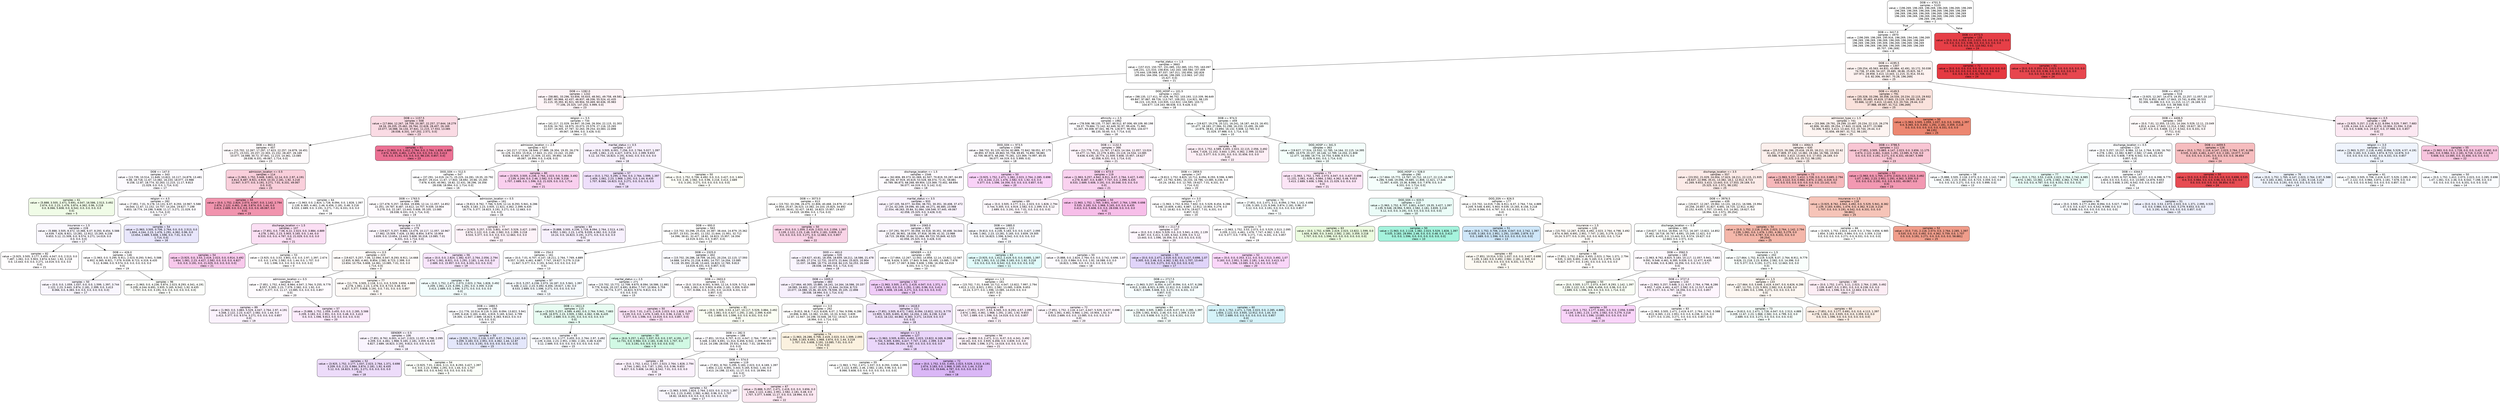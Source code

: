 digraph Tree {
node [shape=box, style="filled, rounded", color="black", fontname=helvetica] ;
edge [fontname=helvetica] ;
0 [label="DOB <= 4701.5\nsamples = 5103\nvalue = [196.269, 196.269, 196.269, 196.269, 196.269, 196.269\n196.269, 196.269, 196.269, 196.269, 196.269, 196.269\n196.269, 196.269, 196.269, 196.269, 196.269, 196.269\n196.269, 196.269, 196.269, 196.269, 196.269, 196.269\n196.269, 196.269]\nclass = 2", fillcolor="#ffffff"] ;
1 [label="DOB <= 3417.0\nsamples = 4970\nvalue = [196.269, 196.269, 195.916, 196.269, 194.246, 196.269\n196.269, 196.269, 196.269, 196.269, 196.269, 196.269\n196.269, 196.269, 195.309, 196.269, 196.269, 196.269\n196.269, 196.269, 196.269, 196.269, 196.269, 196.269\n85.707, 196.269]\nclass = 8", fillcolor="#ffffff"] ;
0 -> 1 [labeldistance=2.5, labelangle=45, headlabel="True"] ;
2 [label="marital_status <= 1.5\nsamples = 3663\nvalue = [157.015, 150.707, 151.085, 152.385, 151.755, 163.097\n146.231, 121.533, 158.834, 142.163, 160.584, 157.409\n170.444, 139.569, 87.337, 167.311, 192.856, 182.826\n185.054, 164.356, 140.66, 196.269, 113.963, 147.202\n15.427, 0.0]\nclass = 21", fillcolor="#ffffff"] ;
1 -> 2 ;
3 [label="DOB <= 1282.0\nsamples = 1242\nvalue = [58.881, 33.296, 53.656, 55.633, 48.561, 49.758, 49.581\n51.687, 60.966, 42.437, 46.837, 48.206, 55.524, 41.435\n21.115, 35.393, 81.921, 69.904, 50.469, 60.636, 35.983\n77.106, 25.325, 147.202, 5.999, 0.0]\nclass = 23", fillcolor="#fef4f7"] ;
2 -> 3 ;
4 [label="DOB <= 1157.5\nsamples = 508\nvalue = [17.664, 12.267, 18.709, 20.387, 22.257, 27.644, 18.279\n18.16, 26.205, 25.462, 26.764, 22.628, 28.407, 26.169\n10.077, 16.088, 34.134, 37.641, 11.215, 17.553, 13.085\n28.038, 6.331, 147.202, 2.571, 0.0]\nclass = 23", fillcolor="#fadbe4"] ;
3 -> 4 ;
5 [label="DOB <= 863.0\nsamples = 457\nvalue = [15.702, 12.267, 17.297, 17.623, 22.257, 24.879, 16.451\n13.271, 23.531, 20.157, 22.303, 21.152, 28.407, 26.169\n10.077, 16.088, 30.72, 37.641, 11.215, 14.361, 13.085\n28.038, 6.331, 49.067, 1.714, 0.0]\nclass = 23", fillcolor="#fefafb"] ;
4 -> 5 ;
6 [label="DOB <= 147.0\nsamples = 343\nvalue = [13.739, 10.514, 11.649, 13.822, 10.117, 24.879, 13.481\n9.08, 18.718, 11.67, 13.382, 16.233, 18.077, 23.988\n8.158, 12.87, 18.774, 32.263, 11.215, 11.17, 9.813\n21.029, 0.0, 0.0, 1.714, 0.0]\nclass = 17", fillcolor="#fcfafe"] ;
5 -> 6 ;
7 [label="samples = 61\nvalue = [5.888, 3.505, 2.471, 0.691, 4.047, 16.586, 2.513, 3.492\n2.674, 0.0, 2.23, 1.476, 3.874, 4.362, 0.96, 3.218\n0.0, 8.066, 5.608, 0.0, 6.542, 0.0, 0.0, 0.0, 0.0\n0.0]\nclass = 5", fillcolor="#f0fce7"] ;
6 -> 7 ;
8 [label="religion <= 4.5\nsamples = 282\nvalue = [7.851, 7.01, 9.178, 13.131, 6.07, 8.293, 10.967, 5.588\n16.044, 11.67, 11.152, 14.757, 14.204, 19.627, 7.198\n9.653, 18.774, 24.198, 5.608, 11.17, 3.271, 21.029, 0.0\n0.0, 1.714, 0.0]\nclass = 17", fillcolor="#fdfcff"] ;
6 -> 8 ;
9 [label="insurance <= 1.5\nsamples = 228\nvalue = [5.888, 3.505, 8.472, 10.366, 6.07, 8.293, 8.454, 5.588\n14.439, 7.426, 8.921, 13.281, 12.912, 15.265, 6.238\n9.653, 5.12, 21.509, 0.0, 9.574, 3.271, 14.019, 0.0\n0.0, 0.0, 0.0]\nclass = 17", fillcolor="#faf8fe"] ;
8 -> 9 ;
10 [label="samples = 82\nvalue = [3.925, 3.505, 3.177, 3.455, 4.047, 0.0, 2.513, 0.0\n7.487, 1.061, 0.0, 5.903, 3.874, 6.542, 1.92, 3.218\n0.0, 13.443, 0.0, 0.0, 3.271, 14.019, 0.0, 0.0, 0.0\n0.0]\nclass = 21", fillcolor="#fffdfe"] ;
9 -> 10 ;
11 [label="DOB <= 426.0\nsamples = 146\nvalue = [1.963, 0.0, 5.295, 6.911, 2.023, 8.293, 5.941, 5.588\n6.952, 6.365, 8.921, 7.379, 9.039, 8.723, 4.319, 6.435\n5.12, 8.066, 0.0, 9.574, 0.0, 0.0, 0.0, 0.0, 0.0\n0.0]\nclass = 19", fillcolor="#fffeff"] ;
9 -> 11 ;
12 [label="samples = 50\nvalue = [0.0, 0.0, 1.059, 1.037, 0.0, 0.0, 1.599, 1.397, 3.744\n2.122, 2.23, 3.443, 3.874, 2.181, 2.399, 0.0, 3.413\n8.066, 0.0, 6.383, 0.0, 0.0, 0.0, 0.0, 0.0, 0.0]\nclass = 17", fillcolor="#f9f6fe"] ;
11 -> 12 ;
13 [label="samples = 96\nvalue = [1.963, 0.0, 4.236, 5.874, 2.023, 8.293, 4.341, 4.191\n3.209, 4.244, 6.691, 3.935, 5.165, 6.542, 1.92, 6.435\n1.707, 0.0, 0.0, 3.191, 0.0, 0.0, 0.0, 0.0, 0.0, 0.0]\nclass = 5", fillcolor="#fcfefa"] ;
11 -> 13 ;
14 [label="samples = 54\nvalue = [1.963, 3.505, 0.706, 2.764, 0.0, 0.0, 2.513, 0.0\n1.604, 4.244, 2.23, 1.476, 1.291, 4.362, 0.96, 0.0\n13.654, 2.689, 5.608, 1.596, 0.0, 7.01, 0.0, 0.0\n1.714, 0.0]\nclass = 16", fillcolor="#e8e6fc"] ;
8 -> 14 ;
15 [label="admission_location <= 0.5\nsamples = 114\nvalue = [1.963, 1.752, 5.648, 3.801, 12.14, 0.0, 2.97, 4.191\n4.813, 8.487, 8.921, 4.919, 10.33, 2.181, 1.92, 3.218\n11.947, 5.377, 0.0, 3.191, 3.271, 7.01, 6.331, 49.067\n0.0, 0.0]\nclass = 23", fillcolor="#f9cfdb"] ;
5 -> 15 ;
16 [label="samples = 50\nvalue = [0.0, 1.752, 2.824, 2.073, 4.047, 0.0, 1.142, 2.794\n2.674, 2.122, 4.461, 2.46, 3.874, 0.0, 1.44, 0.0\n3.413, 2.689, 0.0, 0.0, 0.0, 0.0, 0.0, 49.067, 0.0\n0.0]\nclass = 23", fillcolor="#f194ae"] ;
15 -> 16 ;
17 [label="samples = 64\nvalue = [1.963, 0.0, 2.824, 1.728, 8.094, 0.0, 1.828, 1.397\n2.139, 6.365, 4.461, 2.46, 6.456, 2.181, 0.48, 3.218\n8.533, 2.689, 0.0, 3.191, 3.271, 7.01, 6.331, 0.0, 0.0\n0.0]\nclass = 16", fillcolor="#fefeff"] ;
15 -> 17 ;
18 [label="samples = 51\nvalue = [1.963, 0.0, 1.412, 2.764, 0.0, 2.764, 1.828, 4.889\n2.674, 5.305, 4.461, 1.476, 0.0, 0.0, 0.0, 0.0, 3.413\n0.0, 0.0, 3.191, 0.0, 0.0, 0.0, 98.135, 0.857, 0.0]\nclass = 23", fillcolor="#ec7194"] ;
4 -> 18 ;
19 [label="religion <= 5.5\nsamples = 734\nvalue = [41.217, 21.029, 34.947, 35.246, 26.304, 22.115, 31.303\n33.526, 34.762, 16.975, 20.073, 25.579, 27.116, 15.265\n11.037, 19.305, 47.787, 32.263, 39.254, 43.083, 22.898\n49.067, 18.994, 0.0, 3.428, 0.0]\nclass = 21", fillcolor="#ffffff"] ;
3 -> 19 ;
20 [label="admission_location <= 2.5\nsamples = 627\nvalue = [41.217, 17.524, 28.946, 27.989, 26.304, 19.35, 26.276\n32.129, 31.553, 15.914, 17.843, 21.152, 23.242, 15.265\n8.638, 9.653, 42.667, 21.509, 22.431, 39.892, 16.356\n49.067, 18.994, 0.0, 3.428, 0.0]\nclass = 21", fillcolor="#fffdfe"] ;
19 -> 20 ;
21 [label="DOD_SSN <= 512.5\nsamples = 547\nvalue = [37.291, 14.019, 24.71, 25.225, 24.281, 19.35, 20.792\n28.637, 29.414, 11.67, 17.843, 18.692, 20.66, 15.265\n7.678, 6.435, 40.961, 18.82, 22.431, 38.296, 16.356\n28.038, 18.994, 0.0, 1.714, 0.0]\nclass = 16", fillcolor="#fefeff"] ;
20 -> 21 ;
22 [label="DOB <= 1763.5\nsamples = 386\nvalue = [27.478, 5.257, 16.944, 19.696, 12.14, 11.057, 14.852\n22.351, 19.787, 8.487, 15.612, 14.757, 9.039, 10.904\n5.279, 0.0, 22.187, 13.443, 5.608, 35.105, 13.085\n28.038, 6.331, 0.0, 1.714, 0.0]\nclass = 19", fillcolor="#fefbfe"] ;
21 -> 22 ;
23 [label="discharge_location <= 1.5\nsamples = 107\nvalue = [7.851, 0.0, 7.06, 6.22, 2.023, 0.0, 3.884, 4.889\n4.278, 1.061, 2.23, 5.903, 5.165, 0.0, 1.44, 0.0\n8.533, 0.0, 0.0, 4.787, 0.0, 21.029, 0.0, 0.0, 0.0\n0.0]\nclass = 21", fillcolor="#fbdff4"] ;
22 -> 23 ;
24 [label="samples = 54\nvalue = [3.925, 0.0, 3.53, 2.419, 2.023, 0.0, 0.914, 3.492\n1.604, 1.061, 2.23, 4.427, 2.582, 0.0, 0.0, 0.0, 6.827\n0.0, 0.0, 3.191, 0.0, 21.029, 0.0, 0.0, 0.0, 0.0]\nclass = 21", fillcolor="#f8c9ec"] ;
23 -> 24 ;
25 [label="samples = 53\nvalue = [3.925, 0.0, 3.53, 3.801, 0.0, 0.0, 2.97, 1.397, 2.674\n0.0, 0.0, 1.476, 2.582, 0.0, 1.44, 0.0, 1.707, 0.0\n0.0, 1.596, 0.0, 0.0, 0.0, 0.0, 0.0, 0.0]\nclass = 0", fillcolor="#fffefe"] ;
23 -> 25 ;
26 [label="language <= 0.5\nsamples = 279\nvalue = [19.627, 5.257, 9.884, 13.476, 10.117, 11.057, 10.967\n17.462, 15.509, 7.426, 13.382, 8.854, 3.874, 10.904\n3.839, 0.0, 13.654, 13.443, 5.608, 30.318, 13.085, 7.01\n6.331, 0.0, 1.714, 0.0]\nclass = 19", fillcolor="#fcf6fe"] ;
22 -> 26 ;
27 [label="ethnicity <= 0.5\nsamples = 223\nvalue = [19.627, 5.257, 7.06, 12.094, 4.047, 8.293, 8.911, 14.668\n12.835, 6.365, 4.461, 8.854, 2.582, 8.723, 2.399, 0.0\n13.654, 10.754, 5.608, 14.361, 13.085, 7.01, 0.0, 0.0\n1.714, 0.0]\nclass = 0", fillcolor="#fefbf9"] ;
26 -> 27 ;
28 [label="admission_location <= 0.5\nsamples = 146\nvalue = [7.851, 1.752, 4.942, 8.984, 4.047, 2.764, 5.255, 9.779\n8.557, 5.305, 2.23, 7.379, 2.582, 0.0, 1.92, 0.0\n6.827, 5.377, 0.0, 11.17, 13.085, 0.0, 0.0, 0.0, 0.857\n0.0]\nclass = 20", fillcolor="#fefbfe"] ;
27 -> 28 ;
29 [label="samples = 89\nvalue = [1.963, 0.0, 3.883, 5.529, 4.047, 2.764, 2.97, 4.191\n5.348, 2.122, 2.23, 4.427, 2.582, 0.0, 1.44, 0.0\n3.413, 5.377, 0.0, 9.574, 3.271, 0.0, 0.0, 0.0, 0.857\n0.0]\nclass = 19", fillcolor="#fbf2fd"] ;
28 -> 29 ;
30 [label="samples = 57\nvalue = [5.888, 1.752, 1.059, 3.455, 0.0, 0.0, 2.285, 5.588\n3.209, 3.183, 0.0, 2.951, 0.0, 0.0, 0.48, 0.0, 3.413\n0.0, 0.0, 1.596, 9.813, 0.0, 0.0, 0.0, 0.0, 0.0]\nclass = 20", fillcolor="#fcebfc"] ;
28 -> 30 ;
31 [label="samples = 77\nvalue = [11.776, 3.505, 2.118, 3.11, 0.0, 5.529, 3.656, 4.889\n4.278, 1.061, 2.23, 1.476, 0.0, 8.723, 0.48, 0.0\n6.827, 5.377, 5.608, 3.191, 0.0, 7.01, 0.0, 0.0, 0.857\n0.0]\nclass = 0", fillcolor="#fefaf7"] ;
27 -> 31 ;
32 [label="samples = 56\nvalue = [0.0, 0.0, 2.824, 1.382, 6.07, 2.764, 2.056, 2.794\n2.674, 1.061, 8.921, 0.0, 1.291, 2.181, 1.44, 0.0, 0.0\n2.689, 0.0, 15.957, 0.0, 0.0, 6.331, 0.0, 0.0, 0.0]\nclass = 19", fillcolor="#f7e4fb"] ;
26 -> 32 ;
33 [label="admission_location <= 0.5\nsamples = 161\nvalue = [9.813, 8.762, 7.766, 5.529, 12.14, 8.293, 5.941, 6.286\n9.626, 3.183, 2.23, 3.935, 11.621, 4.362, 2.399, 6.435\n18.774, 5.377, 16.823, 3.191, 3.271, 0.0, 12.663, 0.0\n0.0, 0.0]\nclass = 16", fillcolor="#fdfcff"] ;
21 -> 33 ;
34 [label="samples = 77\nvalue = [3.925, 5.257, 3.53, 3.801, 4.047, 5.529, 3.427, 2.095\n2.674, 2.122, 0.0, 2.46, 2.582, 0.0, 2.399, 3.218\n8.533, 5.377, 0.0, 0.0, 0.0, 0.0, 12.663, 0.0, 0.0\n0.0]\nclass = 22", fillcolor="#fdf2f8"] ;
33 -> 34 ;
35 [label="samples = 84\nvalue = [5.888, 3.505, 4.236, 1.728, 8.094, 2.764, 2.513, 4.191\n6.952, 1.061, 2.23, 1.476, 9.039, 4.362, 0.0, 3.218\n10.24, 0.0, 16.823, 3.191, 3.271, 0.0, 0.0, 0.0, 0.0\n0.0]\nclass = 18", fillcolor="#f7f0fd"] ;
33 -> 35 ;
36 [label="samples = 80\nvalue = [3.925, 3.505, 4.236, 2.764, 2.023, 0.0, 5.484, 3.492\n2.139, 4.244, 0.0, 2.46, 2.582, 0.0, 0.96, 3.218\n1.707, 2.689, 0.0, 1.596, 0.0, 21.029, 0.0, 0.0, 1.714\n0.0]\nclass = 21", fillcolor="#f9cfee"] ;
20 -> 36 ;
37 [label="marital_status <= 0.5\nsamples = 107\nvalue = [0.0, 3.505, 6.001, 7.256, 0.0, 2.764, 5.027, 1.397\n3.209, 1.061, 2.23, 4.427, 3.874, 0.0, 2.399, 9.653\n5.12, 10.754, 16.823, 3.191, 6.542, 0.0, 0.0, 0.0, 0.0\n0.0]\nclass = 18", fillcolor="#f8f1fd"] ;
19 -> 37 ;
38 [label="samples = 57\nvalue = [0.0, 1.752, 5.295, 2.764, 0.0, 2.764, 1.599, 1.397\n1.604, 1.061, 2.23, 1.968, 1.291, 0.0, 1.44, 6.435\n1.707, 8.066, 16.823, 0.0, 3.271, 0.0, 0.0, 0.0, 0.0\n0.0]\nclass = 18", fillcolor="#eedffb"] ;
37 -> 38 ;
39 [label="samples = 50\nvalue = [0.0, 1.752, 0.706, 4.492, 0.0, 0.0, 3.427, 0.0, 1.604\n0.0, 0.0, 2.46, 2.582, 0.0, 0.96, 3.218, 3.413, 2.689\n0.0, 3.191, 3.271, 0.0, 0.0, 0.0, 0.0, 0.0]\nclass = 3", fillcolor="#fdfef8"] ;
37 -> 39 ;
40 [label="DOD_HOSP <= 101.5\nsamples = 2421\nvalue = [98.135, 117.411, 97.429, 96.752, 103.193, 113.339, 96.649\n69.847, 97.867, 99.726, 113.747, 109.202, 114.921, 98.135\n66.223, 131.919, 110.935, 112.922, 134.585, 103.72\n104.677, 119.163, 88.638, 0.0, 9.428, 0.0]\nclass = 18", fillcolor="#ffffff"] ;
2 -> 40 ;
41 [label="ethnicity <= 2.5\nsamples = 1962\nvalue = [78.508, 98.135, 77.307, 80.512, 87.006, 69.109, 80.198\n59.37, 79.684, 72.142, 62.449, 92.97, 99.426, 71.965\n51.347, 93.308, 87.041, 96.79, 128.977, 90.954, 104.677\n98.135, 50.65, 0.0, 7.714, 0.0]\nclass = 18", fillcolor="#fefcff"] ;
40 -> 41 ;
42 [label="DOD_SSN <= 973.5\nsamples = 1596\nvalue = [66.732, 91.125, 63.54, 62.889, 72.842, 58.051, 67.175\n48.893, 67.919, 49.863, 55.758, 69.85, 74.892, 58.881\n42.709, 86.873, 68.268, 75.281, 123.369, 74.997, 85.05\n56.077, 44.319, 0.0, 5.999, 0.0]\nclass = 18", fillcolor="#fdfbfe"] ;
41 -> 42 ;
43 [label="discharge_location <= 1.5\nsamples = 1546\nvalue = [62.806, 89.373, 61.069, 61.507, 70.819, 55.287, 64.89\n48.194, 67.919, 45.619, 53.528, 68.374, 72.31, 58.881\n40.789, 86.873, 68.268, 69.904, 123.369, 73.402, 68.694\n56.077, 44.319, 0.0, 5.142, 0.0]\nclass = 18", fillcolor="#fdfafe"] ;
42 -> 43 ;
44 [label="DOB <= 3073.0\nsamples = 613\nvalue = [15.702, 33.296, 26.475, 22.806, 40.468, 24.879, 27.418\n20.954, 25.67, 26.523, 13.382, 24.103, 25.825, 34.892\n18.235, 38.61, 32.427, 18.82, 16.823, 15.957, 19.627\n14.019, 18.994, 0.0, 1.714, 0.0]\nclass = 4", fillcolor="#fffffe"] ;
43 -> 44 ;
45 [label="DOB <= 693.0\nsamples = 563\nvalue = [15.702, 33.296, 25.416, 20.387, 38.444, 24.879, 25.362\n19.557, 23.531, 24.401, 11.152, 21.644, 21.951, 32.712\n14.396, 38.61, 32.427, 18.82, 16.823, 15.957, 16.356\n14.019, 6.331, 0.0, 0.857, 0.0]\nclass = 15", fillcolor="#ffffff"] ;
44 -> 45 ;
46 [label="DOB <= 254.0\nsamples = 161\nvalue = [0.0, 7.01, 6.707, 4.147, 18.211, 2.764, 7.769, 4.889\n8.557, 3.183, 4.461, 6.887, 7.747, 19.627, 5.279, 3.218\n11.947, 5.377, 0.0, 3.191, 6.542, 0.0, 0.0, 0.0, 0.0\n0.0]\nclass = 13", fillcolor="#fdfeff"] ;
45 -> 46 ;
47 [label="samples = 64\nvalue = [0.0, 1.752, 2.471, 2.073, 2.023, 2.764, 1.828, 3.492\n3.209, 1.061, 2.23, 6.395, 1.291, 0.0, 3.359, 3.218\n3.413, 2.689, 0.0, 1.596, 3.271, 0.0, 0.0, 0.0, 0.0\n0.0]\nclass = 11", fillcolor="#f2fdfd"] ;
46 -> 47 ;
48 [label="samples = 97\nvalue = [0.0, 5.257, 4.236, 2.073, 16.187, 0.0, 5.941, 1.397\n5.348, 2.122, 2.23, 0.492, 6.456, 19.627, 1.92, 0.0\n8.533, 2.689, 0.0, 1.596, 3.271, 0.0, 0.0, 0.0, 0.0\n0.0]\nclass = 13", fillcolor="#f6fafe"] ;
46 -> 48 ;
49 [label="DOB <= 2325.0\nsamples = 402\nvalue = [15.702, 26.286, 18.709, 16.241, 20.234, 22.115, 17.593\n14.668, 14.974, 21.218, 6.691, 14.757, 14.204, 13.085\n9.118, 35.393, 20.48, 13.443, 16.823, 12.765, 9.813\n14.019, 6.331, 0.0, 0.857, 0.0]\nclass = 15", fillcolor="#fafafe"] ;
45 -> 49 ;
50 [label="marital_status <= 2.5\nsamples = 271\nvalue = [15.702, 15.772, 12.708, 9.675, 8.094, 16.586, 11.881\n9.779, 9.626, 20.157, 6.691, 8.854, 7.747, 10.904, 5.759\n25.74, 18.774, 5.377, 16.823, 9.574, 9.813, 0.0, 0.0\n0.0, 0.0, 0.0]\nclass = 15", fillcolor="#fafbfe"] ;
49 -> 50 ;
51 [label="DOB <= 1880.5\nsamples = 156\nvalue = [11.776, 10.514, 8.119, 5.183, 8.094, 13.822, 5.941\n2.095, 6.418, 3.183, 4.461, 4.919, 5.165, 6.542, 4.799\n19.305, 11.947, 2.689, 16.823, 6.383, 9.813, 0.0, 0.0\n0.0, 0.0, 0.0]\nclass = 15", fillcolor="#fcfcff"] ;
50 -> 51 ;
52 [label="GENDER <= 0.5\nsamples = 106\nvalue = [7.851, 8.762, 6.001, 4.147, 2.023, 11.057, 4.798, 2.095\n3.209, 0.0, 4.461, 1.968, 5.165, 2.181, 3.359, 6.435\n6.827, 2.689, 16.823, 3.191, 9.813, 0.0, 0.0, 0.0, 0.0\n0.0]\nclass = 18", fillcolor="#f9f4fe"] ;
51 -> 52 ;
53 [label="samples = 52\nvalue = [3.925, 1.752, 3.177, 1.037, 2.023, 2.764, 1.371, 0.698\n3.209, 0.0, 2.23, 0.984, 3.874, 2.181, 1.92, 6.435\n5.12, 0.0, 16.823, 3.191, 3.271, 0.0, 0.0, 0.0, 0.0\n0.0]\nclass = 18", fillcolor="#eddcfa"] ;
52 -> 53 ;
54 [label="samples = 54\nvalue = [3.925, 7.01, 2.824, 3.11, 0.0, 8.293, 3.427, 1.397\n0.0, 0.0, 2.23, 0.984, 1.291, 0.0, 1.44, 0.0, 1.707\n2.689, 0.0, 0.0, 6.542, 0.0, 0.0, 0.0, 0.0, 0.0]\nclass = 5", fillcolor="#fbfef9"] ;
52 -> 54 ;
55 [label="samples = 50\nvalue = [3.925, 1.752, 2.118, 1.037, 6.07, 2.764, 1.142, 0.0\n3.209, 3.183, 0.0, 2.951, 0.0, 4.362, 1.44, 12.87\n5.12, 0.0, 0.0, 3.191, 0.0, 0.0, 0.0, 0.0, 0.0, 0.0]\nclass = 15", fillcolor="#e4e7fb"] ;
51 -> 55 ;
56 [label="DOB <= 1611.0\nsamples = 115\nvalue = [3.925, 5.257, 4.589, 4.492, 0.0, 2.764, 5.941, 7.683\n3.209, 16.975, 2.23, 3.935, 2.582, 4.362, 0.96, 6.435\n6.827, 2.689, 0.0, 3.191, 0.0, 0.0, 0.0, 0.0, 0.0\n0.0]\nclass = 9", fillcolor="#e8fcf2"] ;
50 -> 56 ;
57 [label="samples = 65\nvalue = [3.925, 0.0, 3.177, 3.455, 0.0, 2.764, 2.97, 3.492\n2.139, 4.244, 2.23, 2.951, 2.582, 2.181, 0.48, 6.435\n5.12, 2.689, 0.0, 0.0, 0.0, 0.0, 0.0, 0.0, 0.0, 0.0]\nclass = 15", fillcolor="#f9fafe"] ;
56 -> 57 ;
58 [label="samples = 50\nvalue = [0.0, 5.257, 1.412, 1.037, 0.0, 0.0, 2.97, 4.191, 1.07\n12.731, 0.0, 0.984, 0.0, 2.181, 0.48, 0.0, 1.707, 0.0\n0.0, 3.191, 0.0, 0.0, 0.0, 0.0, 0.0, 0.0]\nclass = 9", fillcolor="#d1f9e4"] ;
56 -> 58 ;
59 [label="DOB <= 2603.0\nsamples = 131\nvalue = [0.0, 10.514, 6.001, 6.565, 12.14, 5.529, 5.712, 4.889\n5.348, 1.061, 0.0, 5.903, 6.456, 2.181, 3.359, 9.653\n1.707, 8.066, 0.0, 3.191, 0.0, 14.019, 6.331, 0.0\n0.857, 0.0]\nclass = 21", fillcolor="#fffcfe"] ;
49 -> 59 ;
60 [label="samples = 50\nvalue = [0.0, 7.01, 2.471, 2.419, 2.023, 0.0, 1.828, 1.397\n2.139, 0.0, 0.0, 1.476, 5.165, 0.0, 0.96, 3.218, 1.707\n5.377, 0.0, 1.596, 0.0, 14.019, 0.0, 0.0, 0.857, 0.0]\nclass = 21", fillcolor="#fbe1f5"] ;
59 -> 60 ;
61 [label="samples = 81\nvalue = [0.0, 3.505, 3.53, 4.147, 10.117, 5.529, 3.884, 3.492\n3.209, 1.061, 0.0, 4.427, 1.291, 2.181, 2.399, 6.435\n0.0, 2.689, 0.0, 1.596, 0.0, 0.0, 6.331, 0.0, 0.0\n0.0]\nclass = 4", fillcolor="#fafdf3"] ;
59 -> 61 ;
62 [label="samples = 50\nvalue = [0.0, 0.0, 1.059, 2.419, 2.023, 0.0, 2.056, 1.397\n2.139, 2.122, 2.23, 2.46, 3.874, 2.181, 3.839, 0.0\n0.0, 0.0, 0.0, 0.0, 3.271, 0.0, 12.663, 0.0, 0.857\n0.0]\nclass = 22", fillcolor="#f9d4e7"] ;
44 -> 62 ;
63 [label="marital_status <= 3.5\nsamples = 933\nvalue = [47.105, 56.077, 34.594, 38.701, 30.351, 30.408, 37.472\n27.24, 42.249, 19.096, 40.146, 44.271, 46.485, 23.988\n22.554, 48.263, 35.84, 51.084, 106.546, 57.445, 49.067\n42.058, 25.325, 0.0, 3.428, 0.0]\nclass = 18", fillcolor="#faf4fe"] ;
43 -> 63 ;
64 [label="DOB <= 2065.0\nsamples = 820\nvalue = [37.291, 56.077, 30.358, 33.518, 30.351, 30.408, 34.044\n25.145, 36.901, 18.036, 37.916, 30.99, 41.32, 23.988\n18.715, 28.958, 35.84, 51.084, 89.723, 55.849, 42.525\n42.058, 25.325, 0.0, 3.428, 0.0]\nclass = 18", fillcolor="#fbf7fe"] ;
63 -> 64 ;
65 [label="DOD <= 463.0\nsamples = 535\nvalue = [19.627, 43.81, 18.356, 18.659, 18.211, 16.586, 21.478\n16.065, 27.274, 12.731, 20.073, 21.644, 25.825, 10.904\n11.037, 16.088, 18.774, 43.018, 84.115, 54.253, 26.169\n28.038, 18.994, 0.0, 1.714, 0.0]\nclass = 18", fillcolor="#f9f4fe"] ;
64 -> 65 ;
66 [label="DOB <= 1005.0\nsamples = 483\nvalue = [17.664, 40.305, 15.885, 16.241, 14.164, 16.586, 20.107\n16.065, 24.601, 11.67, 20.073, 21.644, 24.534, 8.723\n10.077, 16.088, 15.36, 40.329, 78.508, 35.105, 22.898\n28.038, 18.994, 0.0, 1.714, 0.0]\nclass = 18", fillcolor="#f7f0fd"] ;
65 -> 66 ;
67 [label="religion <= 3.0\nsamples = 262\nvalue = [9.813, 36.8, 7.413, 8.639, 6.07, 2.764, 9.596, 6.286\n10.696, 6.365, 13.382, 13.281, 10.33, 6.542, 3.839\n12.87, 11.947, 24.198, 33.646, 28.722, 19.627, 14.019\n18.994, 0.0, 1.714, 0.0]\nclass = 1", fillcolor="#fffefd"] ;
66 -> 67 ;
68 [label="DOB <= 282.5\nsamples = 188\nvalue = [7.851, 10.514, 6.707, 6.22, 4.047, 2.764, 7.997, 4.191\n5.348, 3.183, 6.691, 11.314, 6.456, 6.542, 2.399, 9.653\n10.24, 24.198, 28.038, 25.531, 6.542, 7.01, 18.994, 0.0\n0.0, 0.0]\nclass = 18", fillcolor="#fefcff"] ;
67 -> 68 ;
69 [label="samples = 69\nvalue = [0.0, 1.752, 1.412, 1.037, 2.023, 2.764, 1.828, 2.794\n3.744, 1.061, 0.0, 7.87, 1.291, 0.0, 0.96, 9.653\n6.827, 0.0, 5.608, 14.361, 6.542, 7.01, 0.0, 0.0, 0.0\n0.0]\nclass = 19", fillcolor="#fbf1fd"] ;
68 -> 69 ;
70 [label="DOB <= 574.0\nsamples = 119\nvalue = [7.851, 8.762, 5.295, 5.183, 2.023, 0.0, 6.169, 1.397\n1.604, 2.122, 6.691, 3.443, 5.165, 6.542, 1.44, 0.0\n3.413, 24.198, 22.431, 11.17, 0.0, 0.0, 18.994, 0.0\n0.0, 0.0]\nclass = 17", fillcolor="#fdfcff"] ;
68 -> 70 ;
71 [label="samples = 52\nvalue = [1.963, 3.505, 2.824, 2.764, 2.023, 0.0, 2.513, 1.397\n0.0, 0.0, 2.23, 0.492, 2.582, 4.362, 0.96, 0.0, 1.707\n18.82, 16.823, 0.0, 0.0, 0.0, 0.0, 0.0, 0.0, 0.0]\nclass = 17", fillcolor="#f9f7fe"] ;
70 -> 71 ;
72 [label="samples = 67\nvalue = [5.888, 5.257, 2.471, 2.419, 0.0, 0.0, 3.656, 0.0\n1.604, 2.122, 4.461, 2.951, 2.582, 2.181, 0.48, 0.0\n1.707, 5.377, 5.608, 11.17, 0.0, 0.0, 18.994, 0.0, 0.0\n0.0]\nclass = 22", fillcolor="#fce8f2"] ;
70 -> 72 ;
73 [label="samples = 74\nvalue = [1.963, 26.286, 0.706, 2.419, 2.023, 0.0, 1.599, 2.095\n5.348, 3.183, 6.691, 1.968, 3.874, 0.0, 1.44, 3.218\n1.707, 0.0, 5.608, 3.191, 13.085, 7.01, 0.0, 0.0\n1.714, 0.0]\nclass = 1", fillcolor="#fbf1df"] ;
67 -> 73 ;
74 [label="DOB <= 1618.0\nsamples = 221\nvalue = [7.851, 3.505, 8.472, 7.602, 8.094, 13.822, 10.51, 9.779\n13.905, 5.305, 6.691, 8.362, 14.204, 2.181, 6.238, 3.218\n3.413, 16.132, 44.862, 6.383, 3.271, 14.019, 0.0, 0.0\n0.0, 0.0]\nclass = 18", fillcolor="#f1e3fb"] ;
66 -> 74 ;
75 [label="religion <= 1.5\nsamples = 127\nvalue = [1.963, 3.505, 6.001, 4.492, 2.023, 13.822, 6.169, 6.286\n3.744, 5.305, 6.691, 4.427, 7.747, 2.181, 2.399, 3.218\n3.413, 8.066, 39.254, 4.787, 0.0, 0.0, 0.0, 0.0, 0.0\n0.0]\nclass = 18", fillcolor="#ead6fa"] ;
74 -> 75 ;
76 [label="samples = 55\nvalue = [1.963, 1.752, 2.471, 1.037, 0.0, 8.293, 3.656, 2.095\n1.07, 2.122, 6.691, 2.46, 2.582, 2.181, 0.96, 0.0, 0.0\n8.066, 5.608, 0.0, 0.0, 0.0, 0.0, 0.0, 0.0, 0.0]\nclass = 5", fillcolor="#fefffe"] ;
75 -> 76 ;
77 [label="samples = 72\nvalue = [0.0, 1.752, 3.53, 3.455, 2.023, 5.529, 2.513, 4.191\n2.674, 3.183, 0.0, 1.968, 5.165, 0.0, 1.44, 3.218\n3.413, 0.0, 33.646, 4.787, 0.0, 0.0, 0.0, 0.0, 0.0\n0.0]\nclass = 18", fillcolor="#dab7f6"] ;
75 -> 77 ;
78 [label="samples = 94\nvalue = [5.888, 0.0, 2.471, 3.11, 6.07, 0.0, 4.341, 3.492\n10.161, 0.0, 0.0, 3.935, 6.456, 0.0, 3.839, 0.0, 0.0\n8.066, 5.608, 1.596, 3.271, 14.019, 0.0, 0.0, 0.0, 0.0]\nclass = 21", fillcolor="#fef4fb"] ;
74 -> 78 ;
79 [label="samples = 52\nvalue = [1.963, 3.505, 2.471, 2.419, 4.047, 0.0, 1.371, 0.0\n2.674, 1.061, 0.0, 0.0, 1.291, 2.181, 0.96, 0.0, 3.413\n2.689, 5.608, 19.148, 3.271, 0.0, 0.0, 0.0, 0.0, 0.0]\nclass = 19", fillcolor="#f0ccf8"] ;
65 -> 79 ;
80 [label="GENDER <= 0.5\nsamples = 285\nvalue = [17.664, 12.267, 12.002, 14.858, 12.14, 13.822, 12.567\n9.08, 9.626, 5.305, 17.843, 9.346, 15.495, 13.085, 7.678\n12.87, 17.067, 8.066, 5.608, 1.596, 16.356, 14.019\n6.331, 0.0, 1.714, 0.0]\nclass = 10", fillcolor="#ffffff"] ;
64 -> 80 ;
81 [label="religion <= 1.5\nsamples = 161\nvalue = [15.702, 7.01, 5.648, 10.712, 4.047, 13.822, 7.997, 2.794\n4.813, 2.122, 8.921, 2.951, 2.582, 13.085, 3.839, 9.653\n10.24, 5.377, 0.0, 1.596, 13.085, 14.019, 0.0, 0.0\n0.857, 0.0]\nclass = 0", fillcolor="#fffefd"] ;
80 -> 81 ;
82 [label="samples = 89\nvalue = [7.851, 5.257, 3.53, 6.565, 0.0, 8.293, 4.57, 2.095\n2.674, 1.061, 4.461, 1.968, 1.291, 2.181, 1.92, 9.653\n1.707, 2.689, 0.0, 1.596, 0.0, 14.019, 0.0, 0.0, 0.857\n0.0]\nclass = 21", fillcolor="#fdf3fb"] ;
81 -> 82 ;
83 [label="samples = 72\nvalue = [7.851, 1.752, 2.118, 4.147, 4.047, 5.529, 3.427, 0.698\n2.139, 1.061, 4.461, 0.984, 1.291, 10.904, 1.92, 0.0\n8.533, 2.689, 0.0, 0.0, 13.085, 0.0, 0.0, 0.0, 0.0\n0.0]\nclass = 20", fillcolor="#fef8fe"] ;
81 -> 83 ;
84 [label="DOB <= 2717.5\nsamples = 124\nvalue = [1.963, 5.257, 6.354, 4.147, 8.094, 0.0, 4.57, 6.286\n4.813, 3.183, 8.921, 6.395, 12.912, 0.0, 3.839, 3.218\n6.827, 2.689, 5.608, 0.0, 3.271, 0.0, 6.331, 0.0\n0.857, 0.0]\nclass = 12", fillcolor="#f7fdfe"] ;
80 -> 84 ;
85 [label="samples = 64\nvalue = [1.963, 3.505, 3.883, 2.419, 6.07, 0.0, 2.285, 1.397\n3.209, 1.061, 8.921, 2.46, 0.0, 0.0, 2.399, 3.218\n5.12, 0.0, 5.608, 0.0, 3.271, 0.0, 6.331, 0.0, 0.0\n0.0]\nclass = 10", fillcolor="#f6fefc"] ;
84 -> 85 ;
86 [label="samples = 60\nvalue = [0.0, 1.752, 2.471, 1.728, 2.023, 0.0, 2.285, 4.889\n1.604, 2.122, 0.0, 3.935, 12.912, 0.0, 1.44, 0.0\n1.707, 2.689, 0.0, 0.0, 0.0, 0.0, 0.0, 0.0, 0.857\n0.0]\nclass = 12", fillcolor="#d5f3f9"] ;
84 -> 86 ;
87 [label="DOB <= 1885.0\nsamples = 113\nvalue = [9.813, 0.0, 4.236, 5.183, 0.0, 0.0, 3.427, 2.095\n5.348, 1.061, 2.23, 13.281, 5.165, 0.0, 3.839, 19.305\n0.0, 0.0, 16.823, 1.596, 6.542, 0.0, 0.0, 0.0, 0.0\n0.0]\nclass = 15", fillcolor="#f9fafe"] ;
63 -> 87 ;
88 [label="samples = 63\nvalue = [3.925, 0.0, 1.412, 2.419, 0.0, 0.0, 0.685, 1.397\n4.278, 1.061, 0.0, 12.298, 5.165, 0.0, 1.92, 3.218\n0.0, 0.0, 0.0, 0.0, 6.542, 0.0, 0.0, 0.0, 0.0, 0.0]\nclass = 11", fillcolor="#e1fbfa"] ;
87 -> 88 ;
89 [label="samples = 50\nvalue = [5.888, 0.0, 2.824, 2.764, 0.0, 0.0, 2.742, 0.698, 1.07\n0.0, 2.23, 0.984, 0.0, 0.0, 1.92, 16.088, 0.0, 0.0\n16.823, 1.596, 0.0, 0.0, 0.0, 0.0, 0.0, 0.0]\nclass = 18", fillcolor="#fdfbff"] ;
87 -> 89 ;
90 [label="samples = 50\nvalue = [3.925, 1.752, 2.471, 1.382, 2.023, 2.764, 2.285, 0.698\n0.0, 4.244, 2.23, 1.476, 2.582, 0.0, 1.92, 0.0, 0.0\n5.377, 0.0, 1.596, 16.356, 0.0, 0.0, 0.0, 0.857, 0.0]\nclass = 20", fillcolor="#f9d2f8"] ;
42 -> 90 ;
91 [label="DOB <= 1132.5\nsamples = 366\nvalue = [11.776, 7.01, 13.767, 17.623, 14.164, 11.057, 13.024\n10.477, 11.765, 22.279, 6.691, 23.119, 24.534, 13.085\n8.638, 6.435, 18.774, 21.509, 5.608, 15.957, 19.627\n42.058, 6.331, 0.0, 1.714, 0.0]\nclass = 21", fillcolor="#fef4fb"] ;
41 -> 91 ;
92 [label="DOB <= 673.0\nsamples = 119\nvalue = [1.963, 5.257, 4.942, 6.911, 6.07, 2.764, 3.427, 3.492\n4.278, 8.487, 0.0, 6.887, 7.747, 0.0, 2.399, 6.435\n8.533, 2.689, 5.608, 3.191, 0.0, 35.048, 0.0, 0.0, 0.0\n0.0]\nclass = 21", fillcolor="#f9d2ef"] ;
91 -> 92 ;
93 [label="samples = 69\nvalue = [0.0, 3.505, 3.177, 3.11, 2.023, 0.0, 1.828, 2.794\n3.744, 5.305, 0.0, 4.919, 2.582, 0.0, 2.399, 0.0, 5.12\n2.689, 0.0, 3.191, 0.0, 7.01, 0.0, 0.0, 0.0, 0.0]\nclass = 21", fillcolor="#fef8fd"] ;
92 -> 93 ;
94 [label="samples = 50\nvalue = [1.963, 1.752, 1.765, 3.801, 4.047, 2.764, 1.599, 0.698\n0.535, 3.183, 0.0, 1.968, 5.165, 0.0, 0.0, 6.435\n3.413, 0.0, 5.608, 0.0, 0.0, 28.038, 0.0, 0.0, 0.0\n0.0]\nclass = 21", fillcolor="#f7bee9"] ;
92 -> 94 ;
95 [label="DOB <= 2859.5\nsamples = 247\nvalue = [9.813, 1.752, 8.825, 10.712, 8.094, 8.293, 9.596, 6.985\n7.487, 13.792, 6.691, 16.233, 16.786, 13.085, 6.238, 0.0\n10.24, 18.82, 0.0, 12.765, 19.627, 7.01, 6.331, 0.0\n1.714, 0.0]\nclass = 20", fillcolor="#fffeff"] ;
91 -> 95 ;
96 [label="religion <= 3.0\nsamples = 177\nvalue = [1.963, 1.752, 6.354, 7.602, 0.0, 5.529, 8.454, 6.286\n5.348, 10.609, 4.461, 6.887, 12.912, 10.904, 5.279, 0.0\n5.12, 18.82, 0.0, 9.574, 19.627, 7.01, 6.331, 0.0\n0.857, 0.0]\nclass = 20", fillcolor="#fffeff"] ;
95 -> 96 ;
97 [label="DOB <= 2117.0\nsamples = 107\nvalue = [0.0, 0.0, 2.824, 5.529, 0.0, 0.0, 5.941, 4.191, 2.139\n8.487, 0.0, 5.411, 5.165, 6.542, 3.359, 0.0, 5.12\n13.443, 0.0, 1.596, 16.356, 0.0, 0.0, 0.0, 0.0, 0.0]\nclass = 20", fillcolor="#fef7fe"] ;
96 -> 97 ;
98 [label="samples = 55\nvalue = [0.0, 0.0, 2.471, 2.419, 0.0, 0.0, 3.427, 0.698, 1.07\n5.305, 0.0, 2.46, 0.0, 4.362, 1.92, 0.0, 1.707, 13.443\n0.0, 0.0, 3.271, 0.0, 0.0, 0.0, 0.0, 0.0]\nclass = 17", fillcolor="#e0d4f9"] ;
97 -> 98 ;
99 [label="samples = 52\nvalue = [0.0, 0.0, 0.353, 3.11, 0.0, 0.0, 2.513, 3.492, 1.07\n3.183, 0.0, 2.951, 5.165, 2.181, 1.44, 0.0, 3.413, 0.0\n0.0, 1.596, 13.085, 0.0, 0.0, 0.0, 0.0, 0.0]\nclass = 20", fillcolor="#fad6f9"] ;
97 -> 99 ;
100 [label="samples = 70\nvalue = [1.963, 1.752, 3.53, 2.073, 0.0, 5.529, 2.513, 2.095\n3.209, 2.122, 4.461, 1.476, 7.747, 4.362, 1.92, 0.0\n0.0, 5.377, 0.0, 7.978, 3.271, 7.01, 6.331, 0.0, 0.857\n0.0]\nclass = 19", fillcolor="#fffeff"] ;
96 -> 100 ;
101 [label="samples = 70\nvalue = [7.851, 0.0, 2.471, 3.11, 8.094, 2.764, 1.142, 0.698\n2.139, 3.183, 2.23, 9.346, 3.874, 2.181, 0.96, 0.0\n5.12, 0.0, 0.0, 3.191, 0.0, 0.0, 0.0, 0.0, 0.857\n0.0]\nclass = 11", fillcolor="#fafefe"] ;
95 -> 101 ;
102 [label="DOB <= 974.5\nsamples = 459\nvalue = [19.627, 19.276, 20.121, 16.241, 16.187, 44.23, 16.451\n10.477, 18.183, 27.584, 51.298, 16.233, 15.495, 26.169\n14.876, 38.61, 23.894, 16.132, 5.608, 12.765, 0.0\n21.029, 37.988, 0.0, 1.714, 0.0]\nclass = 10", fillcolor="#fcfffe"] ;
40 -> 102 ;
103 [label="samples = 96\nvalue = [0.0, 1.752, 4.589, 3.455, 2.023, 22.115, 2.056, 3.492\n1.604, 7.426, 11.152, 3.443, 1.291, 4.362, 2.399, 22.523\n5.12, 5.377, 0.0, 3.191, 0.0, 0.0, 31.656, 0.0, 0.0\n0.0]\nclass = 22", fillcolor="#fdeff6"] ;
102 -> 103 ;
104 [label="DOD_HOSP <= 341.5\nsamples = 363\nvalue = [19.627, 17.524, 15.532, 12.785, 14.164, 22.115, 14.395\n6.985, 16.579, 20.157, 40.146, 12.789, 14.204, 21.808\n12.477, 16.088, 18.774, 10.754, 5.608, 9.574, 0.0\n21.029, 6.331, 0.0, 1.714, 0.0]\nclass = 10", fillcolor="#f4fefb"] ;
102 -> 104 ;
105 [label="samples = 73\nvalue = [1.963, 1.752, 1.765, 2.073, 4.047, 0.0, 3.427, 0.698\n11.231, 1.061, 4.461, 0.984, 2.582, 4.362, 0.48, 9.653\n3.413, 2.689, 5.608, 1.596, 0.0, 21.029, 0.0, 0.0, 0.0\n0.0]\nclass = 21", fillcolor="#fce5f6"] ;
104 -> 105 ;
106 [label="DOD_HOSP <= 528.0\nsamples = 290\nvalue = [17.664, 15.772, 13.767, 10.712, 10.117, 22.115, 10.967\n6.286, 5.348, 19.096, 35.685, 11.806, 11.621, 17.446\n11.997, 6.435, 15.36, 8.066, 0.0, 7.978, 0.0, 0.0\n6.331, 0.0, 1.714, 0.0]\nclass = 10", fillcolor="#f4fefb"] ;
104 -> 106 ;
107 [label="DOD_SSN <= 633.5\nsamples = 113\nvalue = [1.963, 1.752, 6.707, 3.801, 4.047, 19.35, 3.427, 1.397\n2.139, 9.548, 28.994, 5.903, 2.582, 2.181, 3.839, 3.218\n5.12, 0.0, 0.0, 3.191, 0.0, 0.0, 0.0, 0.0, 0.0, 0.0]\nclass = 10", fillcolor="#eafcf7"] ;
106 -> 107 ;
108 [label="samples = 63\nvalue = [0.0, 1.752, 4.589, 2.419, 2.023, 13.822, 1.599, 0.0\n1.604, 6.365, 0.0, 3.443, 2.582, 2.181, 3.359, 3.218\n1.707, 0.0, 0.0, 1.596, 0.0, 0.0, 0.0, 0.0, 0.0, 0.0]\nclass = 5", fillcolor="#ebfbdf"] ;
107 -> 108 ;
109 [label="samples = 50\nvalue = [1.963, 0.0, 2.118, 1.382, 2.023, 5.529, 1.828, 1.397\n0.535, 3.183, 28.994, 2.46, 0.0, 0.0, 0.48, 0.0, 3.413\n0.0, 0.0, 1.596, 0.0, 0.0, 0.0, 0.0, 0.0, 0.0]\nclass = 10", fillcolor="#a5f3dd"] ;
107 -> 109 ;
110 [label="DOD_SSN <= 826.5\nsamples = 177\nvalue = [15.702, 14.019, 7.06, 6.911, 6.07, 2.764, 7.54, 4.889\n3.209, 9.548, 6.691, 5.903, 9.039, 15.265, 8.158, 3.218\n10.24, 8.066, 0.0, 4.787, 0.0, 0.0, 6.331, 0.0, 1.714\n0.0]\nclass = 0", fillcolor="#fffffe"] ;
106 -> 110 ;
111 [label="samples = 51\nvalue = [0.0, 1.752, 0.706, 2.419, 4.047, 0.0, 2.742, 1.397\n0.535, 3.183, 0.0, 2.951, 1.291, 13.085, 2.879, 0.0\n0.0, 2.689, 0.0, 1.596, 0.0, 0.0, 0.0, 0.0, 0.0, 0.0]\nclass = 13", fillcolor="#cfe7f9"] ;
110 -> 111 ;
112 [label="insurance <= 1.5\nsamples = 126\nvalue = [15.702, 12.267, 6.354, 4.492, 2.023, 2.764, 4.798, 3.492\n2.674, 6.365, 6.691, 2.951, 7.747, 2.181, 5.279, 3.218\n10.24, 5.377, 0.0, 3.191, 0.0, 0.0, 6.331, 0.0, 1.714\n0.0]\nclass = 0", fillcolor="#fefbf8"] ;
110 -> 112 ;
113 [label="samples = 60\nvalue = [7.851, 10.514, 3.53, 1.037, 0.0, 0.0, 3.427, 0.698\n2.139, 3.183, 0.0, 0.492, 2.582, 2.181, 2.399, 0.0\n3.413, 0.0, 0.0, 0.0, 0.0, 0.0, 6.331, 0.0, 1.714\n0.0]\nclass = 1", fillcolor="#fdfaf3"] ;
112 -> 113 ;
114 [label="samples = 66\nvalue = [7.851, 1.752, 2.824, 3.455, 2.023, 2.764, 1.371, 2.794\n0.535, 3.183, 6.691, 2.46, 5.165, 0.0, 2.879, 3.218\n6.827, 5.377, 0.0, 3.191, 0.0, 0.0, 0.0, 0.0, 0.0\n0.0]\nclass = 0", fillcolor="#fffdfb"] ;
112 -> 114 ;
115 [label="DOB <= 4195.5\nsamples = 1307\nvalue = [39.254, 45.563, 44.831, 43.884, 42.491, 33.172, 50.038\n74.736, 37.436, 54.107, 35.685, 38.86, 25.825, 56.7\n107.972, 28.958, 3.413, 13.443, 11.215, 31.914, 55.61\n0.0, 82.306, 49.067, 70.28, 196.269]\nclass = 25", fillcolor="#fdf2f0"] ;
1 -> 115 ;
116 [label="DOB <= 4149.5\nsamples = 791\nvalue = [35.328, 33.296, 30.358, 24.534, 20.234, 22.115, 29.932\n44.003, 30.483, 45.619, 17.843, 23.119, 19.369, 26.169\n55.666, 12.87, 3.413, 13.443, 0.0, 20.744, 29.44, 0.0\n37.988, 49.067, 31.712, 196.269]\nclass = 25", fillcolor="#fae2dc"] ;
115 -> 116 ;
117 [label="admission_type <= 1.5\nsamples = 741\nvalue = [33.366, 29.791, 29.299, 23.497, 20.234, 22.115, 26.276\n42.606, 30.483, 39.254, 17.843, 22.628, 18.077, 23.988\n52.306, 9.653, 3.413, 13.443, 0.0, 20.744, 29.44, 0.0\n31.656, 49.067, 31.712, 98.135]\nclass = 25", fillcolor="#fdf4f1"] ;
116 -> 117 ;
118 [label="DOB <= 4064.5\nsamples = 630\nvalue = [25.515, 26.286, 25.416, 19.35, 18.211, 22.115, 22.62\n31.431, 27.809, 37.132, 13.382, 19.184, 16.786, 10.904\n45.588, 9.653, 3.413, 13.443, 0.0, 17.553, 26.169, 0.0\n25.325, 0.0, 25.712, 98.135]\nclass = 25", fillcolor="#fcefec"] ;
117 -> 118 ;
119 [label="discharge_location <= 3.5\nsamples = 557\nvalue = [23.552, 21.029, 24.004, 17.623, 18.211, 22.115, 21.935\n28.637, 22.996, 35.01, 13.382, 18.2, 12.912, 8.723\n41.269, 9.653, 3.413, 13.443, 0.0, 17.553, 26.169, 0.0\n25.325, 0.0, 2.571, 98.135]\nclass = 25", fillcolor="#fcebe8"] ;
118 -> 119 ;
120 [label="DOB <= 3976.5\nsamples = 439\nvalue = [19.627, 12.267, 19.062, 13.131, 18.211, 16.586, 15.994\n20.256, 20.857, 31.827, 6.691, 16.725, 12.912, 4.362\n32.152, 6.435, 1.707, 13.443, 0.0, 14.361, 19.627, 0.0\n18.994, 0.0, 2.571, 39.254]\nclass = 25", fillcolor="#fefcfb"] ;
119 -> 120 ;
121 [label="discharge_location <= 0.5\nsamples = 385\nvalue = [19.627, 10.514, 16.944, 10.712, 16.187, 13.822, 14.852\n17.462, 18.718, 30.767, 6.691, 15.249, 11.621, 0.0\n26.873, 6.435, 0.0, 13.443, 0.0, 9.574, 19.627, 0.0\n12.663, 0.0, 2.571, 0.0]\nclass = 9", fillcolor="#fcfffd"] ;
120 -> 121 ;
122 [label="DOB <= 3562.5\nsamples = 183\nvalue = [1.963, 8.762, 8.825, 5.183, 10.117, 11.057, 5.941, 7.683\n9.091, 9.548, 4.461, 6.395, 9.039, 0.0, 12.477, 6.435\n0.0, 8.066, 0.0, 6.383, 16.356, 0.0, 0.0, 0.0, 2.571\n0.0]\nclass = 20", fillcolor="#fef9fe"] ;
121 -> 122 ;
123 [label="samples = 50\nvalue = [0.0, 3.505, 3.177, 2.073, 4.047, 8.293, 1.142, 1.397\n2.139, 2.122, 0.0, 1.968, 6.456, 0.0, 0.96, 0.0, 0.0\n2.689, 0.0, 1.596, 0.0, 0.0, 0.0, 0.0, 1.714, 0.0]\nclass = 5", fillcolor="#f9fef5"] ;
122 -> 123 ;
124 [label="DOB <= 3727.0\nsamples = 133\nvalue = [1.963, 5.257, 5.648, 3.11, 6.07, 2.764, 4.798, 6.286\n6.952, 7.426, 4.461, 4.427, 2.582, 0.0, 11.517, 6.435\n0.0, 5.377, 0.0, 4.787, 16.356, 0.0, 0.0, 0.0, 0.857\n0.0]\nclass = 20", fillcolor="#fef5fe"] ;
122 -> 124 ;
125 [label="samples = 50\nvalue = [0.0, 1.752, 3.177, 0.691, 0.0, 0.0, 2.056, 0.698\n2.139, 1.061, 2.23, 1.476, 2.582, 0.0, 5.279, 3.218\n0.0, 0.0, 0.0, 1.596, 13.085, 0.0, 0.0, 0.0, 0.0\n0.0]\nclass = 20", fillcolor="#f9d4f9"] ;
124 -> 125 ;
126 [label="samples = 83\nvalue = [1.963, 3.505, 2.471, 2.419, 6.07, 2.764, 2.742, 5.588\n4.813, 6.365, 2.23, 2.951, 0.0, 0.0, 6.238, 3.218, 0.0\n5.377, 0.0, 3.191, 3.271, 0.0, 0.0, 0.0, 0.857, 0.0]\nclass = 9", fillcolor="#ffffff"] ;
124 -> 126 ;
127 [label="insurance <= 1.5\nsamples = 202\nvalue = [17.664, 1.752, 8.119, 5.529, 6.07, 2.764, 8.911, 9.779\n9.626, 21.218, 2.23, 8.854, 2.582, 0.0, 14.396, 0.0\n0.0, 5.377, 0.0, 3.191, 3.271, 0.0, 12.663, 0.0, 0.0\n0.0]\nclass = 9", fillcolor="#f9fefc"] ;
121 -> 127 ;
128 [label="religion <= 1.5\nsamples = 133\nvalue = [17.664, 0.0, 5.648, 2.419, 4.047, 0.0, 6.626, 6.286\n7.487, 12.731, 2.23, 5.903, 2.582, 0.0, 8.158, 0.0\n0.0, 2.689, 0.0, 1.596, 3.271, 0.0, 0.0, 0.0, 0.0\n0.0]\nclass = 0", fillcolor="#fdf7f2"] ;
127 -> 128 ;
129 [label="samples = 73\nvalue = [9.813, 0.0, 2.471, 1.728, 4.047, 0.0, 2.513, 4.889\n3.209, 11.67, 2.23, 1.968, 2.582, 0.0, 4.799, 0.0, 0.0\n2.689, 0.0, 0.0, 3.271, 0.0, 0.0, 0.0, 0.0, 0.0]\nclass = 9", fillcolor="#f7fefb"] ;
128 -> 129 ;
130 [label="samples = 60\nvalue = [7.851, 0.0, 3.177, 0.691, 0.0, 0.0, 4.113, 1.397\n4.278, 1.061, 0.0, 3.935, 0.0, 0.0, 3.359, 0.0, 0.0\n0.0, 0.0, 1.596, 0.0, 0.0, 0.0, 0.0, 0.0, 0.0]\nclass = 0", fillcolor="#fceee5"] ;
128 -> 130 ;
131 [label="samples = 69\nvalue = [0.0, 1.752, 2.471, 3.11, 2.023, 2.764, 2.285, 3.492\n2.139, 8.487, 0.0, 2.951, 0.0, 0.0, 6.238, 0.0, 0.0\n2.689, 0.0, 1.596, 0.0, 0.0, 12.663, 0.0, 0.0, 0.0]\nclass = 22", fillcolor="#fdedf5"] ;
127 -> 131 ;
132 [label="samples = 54\nvalue = [0.0, 1.752, 2.118, 2.419, 2.023, 2.764, 1.142, 2.794\n2.139, 1.061, 0.0, 1.476, 1.291, 4.362, 5.279, 0.0\n1.707, 0.0, 0.0, 4.787, 0.0, 0.0, 6.331, 0.0, 0.0\n39.254]\nclass = 25", fillcolor="#f4b7aa"] ;
120 -> 132 ;
133 [label="insurance <= 1.5\nsamples = 118\nvalue = [3.925, 8.762, 4.942, 4.492, 0.0, 5.529, 5.941, 8.382\n2.139, 3.183, 6.691, 1.476, 0.0, 4.362, 9.118, 3.218\n1.707, 0.0, 0.0, 3.191, 6.542, 0.0, 6.331, 0.0, 0.0\n58.881]\nclass = 25", fillcolor="#f6c4b8"] ;
119 -> 133 ;
134 [label="samples = 66\nvalue = [3.925, 1.752, 2.824, 2.419, 0.0, 2.764, 3.656, 6.985\n1.604, 3.183, 6.691, 0.984, 0.0, 0.0, 3.359, 3.218\n0.0, 0.0, 0.0, 0.0, 3.271, 0.0, 6.331, 0.0, 0.0, 0.0]\nclass = 7", fillcolor="#fefffe"] ;
133 -> 134 ;
135 [label="samples = 52\nvalue = [0.0, 7.01, 2.118, 2.073, 0.0, 2.764, 2.285, 1.397\n0.535, 0.0, 0.0, 0.492, 0.0, 4.362, 5.759, 0.0, 1.707\n0.0, 0.0, 3.191, 3.271, 0.0, 0.0, 0.0, 0.0, 58.881]\nclass = 25", fillcolor="#f09d8b"] ;
133 -> 135 ;
136 [label="samples = 73\nvalue = [1.963, 5.257, 1.412, 1.728, 0.0, 0.0, 0.685, 2.794\n4.813, 2.122, 0.0, 0.984, 3.874, 2.181, 4.319, 0.0\n0.0, 0.0, 0.0, 0.0, 0.0, 0.0, 0.0, 0.0, 23.141, 0.0]\nclass = 24", fillcolor="#f6b8bb"] ;
118 -> 136 ;
137 [label="DOB <= 3786.5\nsamples = 111\nvalue = [7.851, 3.505, 3.883, 4.147, 2.023, 0.0, 3.656, 11.175\n2.674, 2.122, 4.461, 3.443, 1.291, 13.085, 6.718, 0.0\n0.0, 0.0, 0.0, 3.191, 3.271, 0.0, 6.331, 49.067, 5.999\n0.0]\nclass = 23", fillcolor="#f8c6d4"] ;
117 -> 137 ;
138 [label="samples = 53\nvalue = [1.963, 0.0, 1.765, 2.073, 2.023, 0.0, 2.513, 3.492\n1.07, 1.061, 2.23, 2.951, 1.291, 4.362, 3.359, 0.0\n0.0, 0.0, 0.0, 3.191, 0.0, 0.0, 6.331, 49.067, 0.0\n0.0]\nclass = 23", fillcolor="#f298b2"] ;
137 -> 138 ;
139 [label="samples = 58\nvalue = [5.888, 3.505, 2.118, 2.073, 0.0, 0.0, 1.142, 7.683\n1.604, 1.061, 2.23, 0.492, 0.0, 8.723, 3.359, 0.0, 0.0\n0.0, 0.0, 0.0, 3.271, 0.0, 0.0, 0.0, 5.999, 0.0]\nclass = 13", fillcolor="#fafdfe"] ;
137 -> 139 ;
140 [label="samples = 50\nvalue = [1.963, 3.505, 1.059, 1.037, 0.0, 0.0, 3.656, 1.397\n0.0, 6.365, 0.0, 0.492, 1.291, 2.181, 3.359, 3.218\n0.0, 0.0, 0.0, 0.0, 0.0, 0.0, 6.331, 0.0, 0.0\n98.135]\nclass = 25", fillcolor="#ec8771"] ;
116 -> 140 ;
141 [label="DOB <= 4527.5\nsamples = 516\nvalue = [3.925, 12.267, 14.473, 19.35, 22.257, 11.057, 20.107\n30.733, 6.952, 8.487, 17.843, 15.741, 6.456, 30.531\n52.306, 16.088, 0.0, 0.0, 11.215, 11.17, 26.169, 0.0\n44.319, 0.0, 38.568, 0.0]\nclass = 14", fillcolor="#fbfcfe"] ;
115 -> 141 ;
142 [label="DOB <= 4406.5\nsamples = 350\nvalue = [0.0, 7.01, 12.355, 13.131, 14.164, 5.529, 12.11, 23.049\n4.813, 4.244, 17.843, 11.314, 2.582, 19.627, 30.712\n12.87, 0.0, 0.0, 5.608, 11.17, 6.542, 0.0, 6.331, 0.0\n37.711, 0.0]\nclass = 24", fillcolor="#fef9f9"] ;
141 -> 142 ;
143 [label="discharge_location <= 0.5\nsamples = 224\nvalue = [0.0, 5.257, 10.237, 8.984, 12.14, 2.764, 9.139, 16.763\n4.278, 1.061, 13.382, 6.887, 2.582, 17.446, 20.635\n9.653, 0.0, 0.0, 5.608, 7.978, 6.542, 0.0, 6.331, 0.0\n0.857, 0.0]\nclass = 14", fillcolor="#fbfcfe"] ;
142 -> 143 ;
144 [label="samples = 77\nvalue = [0.0, 1.752, 3.53, 2.419, 2.023, 2.764, 2.742, 6.985\n2.674, 1.061, 13.382, 1.476, 2.582, 4.362, 5.759, 0.0\n0.0, 0.0, 0.0, 4.787, 0.0, 0.0, 6.331, 0.0, 0.0, 0.0]\nclass = 10", fillcolor="#e9fcf7"] ;
143 -> 144 ;
145 [label="DOB <= 4344.5\nsamples = 147\nvalue = [0.0, 3.505, 6.707, 6.565, 10.117, 0.0, 6.398, 9.779\n1.604, 0.0, 0.0, 5.411, 0.0, 13.085, 14.876, 9.653\n0.0, 0.0, 5.608, 3.191, 6.542, 0.0, 0.0, 0.0, 0.857\n0.0]\nclass = 14", fillcolor="#fbfcfe"] ;
143 -> 145 ;
146 [label="samples = 96\nvalue = [0.0, 3.505, 3.177, 4.492, 8.094, 0.0, 5.027, 7.683\n1.07, 0.0, 0.0, 4.427, 0.0, 6.542, 9.598, 0.0, 0.0\n0.0, 5.608, 0.0, 0.0, 0.0, 0.0, 0.0, 0.0, 0.0]\nclass = 14", fillcolor="#f9fbfe"] ;
145 -> 146 ;
147 [label="samples = 51\nvalue = [0.0, 0.0, 3.53, 2.073, 2.023, 0.0, 1.371, 2.095, 0.535\n0.0, 0.0, 0.984, 0.0, 6.542, 5.279, 9.653, 0.0, 0.0\n0.0, 3.191, 6.542, 0.0, 0.0, 0.0, 0.857, 0.0]\nclass = 15", fillcolor="#eff1fd"] ;
145 -> 147 ;
148 [label="DOB <= 4459.5\nsamples = 126\nvalue = [0.0, 1.752, 2.118, 4.147, 2.023, 2.764, 2.97, 6.286\n0.535, 3.183, 4.461, 4.427, 0.0, 2.181, 10.077, 3.218\n0.0, 0.0, 0.0, 3.191, 0.0, 0.0, 0.0, 0.0, 36.854\n0.0]\nclass = 24", fillcolor="#f6bdbf"] ;
142 -> 148 ;
149 [label="samples = 50\nvalue = [0.0, 0.0, 0.353, 0.0, 0.0, 0.0, 0.0, 0.698, 0.535\n0.0, 0.0, 0.984, 0.0, 0.0, 0.96, 0.0, 0.0, 0.0, 0.0\n0.0, 0.0, 0.0, 0.0, 0.0, 36.854, 0.0]\nclass = 24", fillcolor="#e74b52"] ;
148 -> 149 ;
150 [label="samples = 76\nvalue = [0.0, 1.752, 1.765, 4.147, 2.023, 2.764, 2.97, 5.588\n0.0, 3.183, 4.461, 3.443, 0.0, 2.181, 9.118, 3.218\n0.0, 0.0, 0.0, 3.191, 0.0, 0.0, 0.0, 0.0, 0.0, 0.0]\nclass = 14", fillcolor="#eff4fd"] ;
148 -> 150 ;
151 [label="language <= 0.5\nsamples = 166\nvalue = [3.925, 5.257, 2.118, 6.22, 8.094, 5.529, 7.997, 7.683\n2.139, 4.244, 0.0, 4.427, 3.874, 10.904, 21.594, 3.218\n0.0, 0.0, 5.608, 0.0, 19.627, 0.0, 37.988, 0.0, 0.857\n0.0]\nclass = 22", fillcolor="#fce8f2"] ;
141 -> 151 ;
152 [label="religion <= 3.0\nsamples = 111\nvalue = [1.963, 5.257, 2.118, 4.492, 8.094, 5.529, 4.57, 4.191\n2.139, 3.183, 0.0, 3.443, 3.874, 8.723, 14.876, 0.0\n0.0, 0.0, 0.0, 0.0, 6.542, 0.0, 6.331, 0.0, 0.857\n0.0]\nclass = 14", fillcolor="#eff4fd"] ;
151 -> 152 ;
153 [label="samples = 61\nvalue = [1.963, 3.505, 0.706, 2.419, 6.07, 5.529, 2.285, 3.492\n1.07, 2.122, 0.0, 0.984, 3.874, 2.181, 7.678, 0.0, 0.0\n0.0, 0.0, 0.0, 6.542, 0.0, 0.0, 0.0, 0.857, 0.0]\nclass = 14", fillcolor="#fafcfe"] ;
152 -> 153 ;
154 [label="samples = 50\nvalue = [0.0, 1.752, 1.412, 2.073, 2.023, 0.0, 2.285, 0.698\n1.07, 1.061, 0.0, 2.46, 0.0, 6.542, 7.198, 0.0, 0.0\n0.0, 0.0, 0.0, 0.0, 0.0, 6.331, 0.0, 0.0, 0.0]\nclass = 14", fillcolor="#fafcfe"] ;
152 -> 154 ;
155 [label="samples = 55\nvalue = [1.963, 0.0, 0.0, 1.728, 0.0, 0.0, 3.427, 3.492, 0.0\n1.061, 0.0, 0.984, 0.0, 2.181, 6.718, 3.218, 0.0, 0.0\n5.608, 0.0, 13.085, 0.0, 31.656, 0.0, 0.0, 0.0]\nclass = 22", fillcolor="#f7c4de"] ;
151 -> 155 ;
156 [label="DOB <= 4772.5\nsamples = 133\nvalue = [0.0, 0.0, 0.353, 0.0, 2.023, 0.0, 0.0, 0.0, 0.0, 0.0\n0.0, 0.0, 0.0, 0.0, 0.96, 0.0, 0.0, 0.0, 0.0, 0.0\n0.0, 0.0, 0.0, 0.0, 110.562, 0.0]\nclass = 24", fillcolor="#e63f47"] ;
0 -> 156 [labeldistance=2.5, labelangle=-45, headlabel="False"] ;
157 [label="samples = 72\nvalue = [0.0, 0.0, 0.0, 0.0, 0.0, 0.0, 0.0, 0.0, 0.0, 0.0\n0.0, 0.0, 0.0, 0.0, 0.0, 0.0, 0.0, 0.0, 0.0, 0.0\n0.0, 0.0, 0.0, 0.0, 61.709, 0.0]\nclass = 24", fillcolor="#e53941"] ;
156 -> 157 ;
158 [label="samples = 61\nvalue = [0.0, 0.0, 0.353, 0.0, 2.023, 0.0, 0.0, 0.0, 0.0, 0.0\n0.0, 0.0, 0.0, 0.0, 0.96, 0.0, 0.0, 0.0, 0.0, 0.0\n0.0, 0.0, 0.0, 0.0, 48.853, 0.0]\nclass = 24", fillcolor="#e7464e"] ;
156 -> 158 ;
}